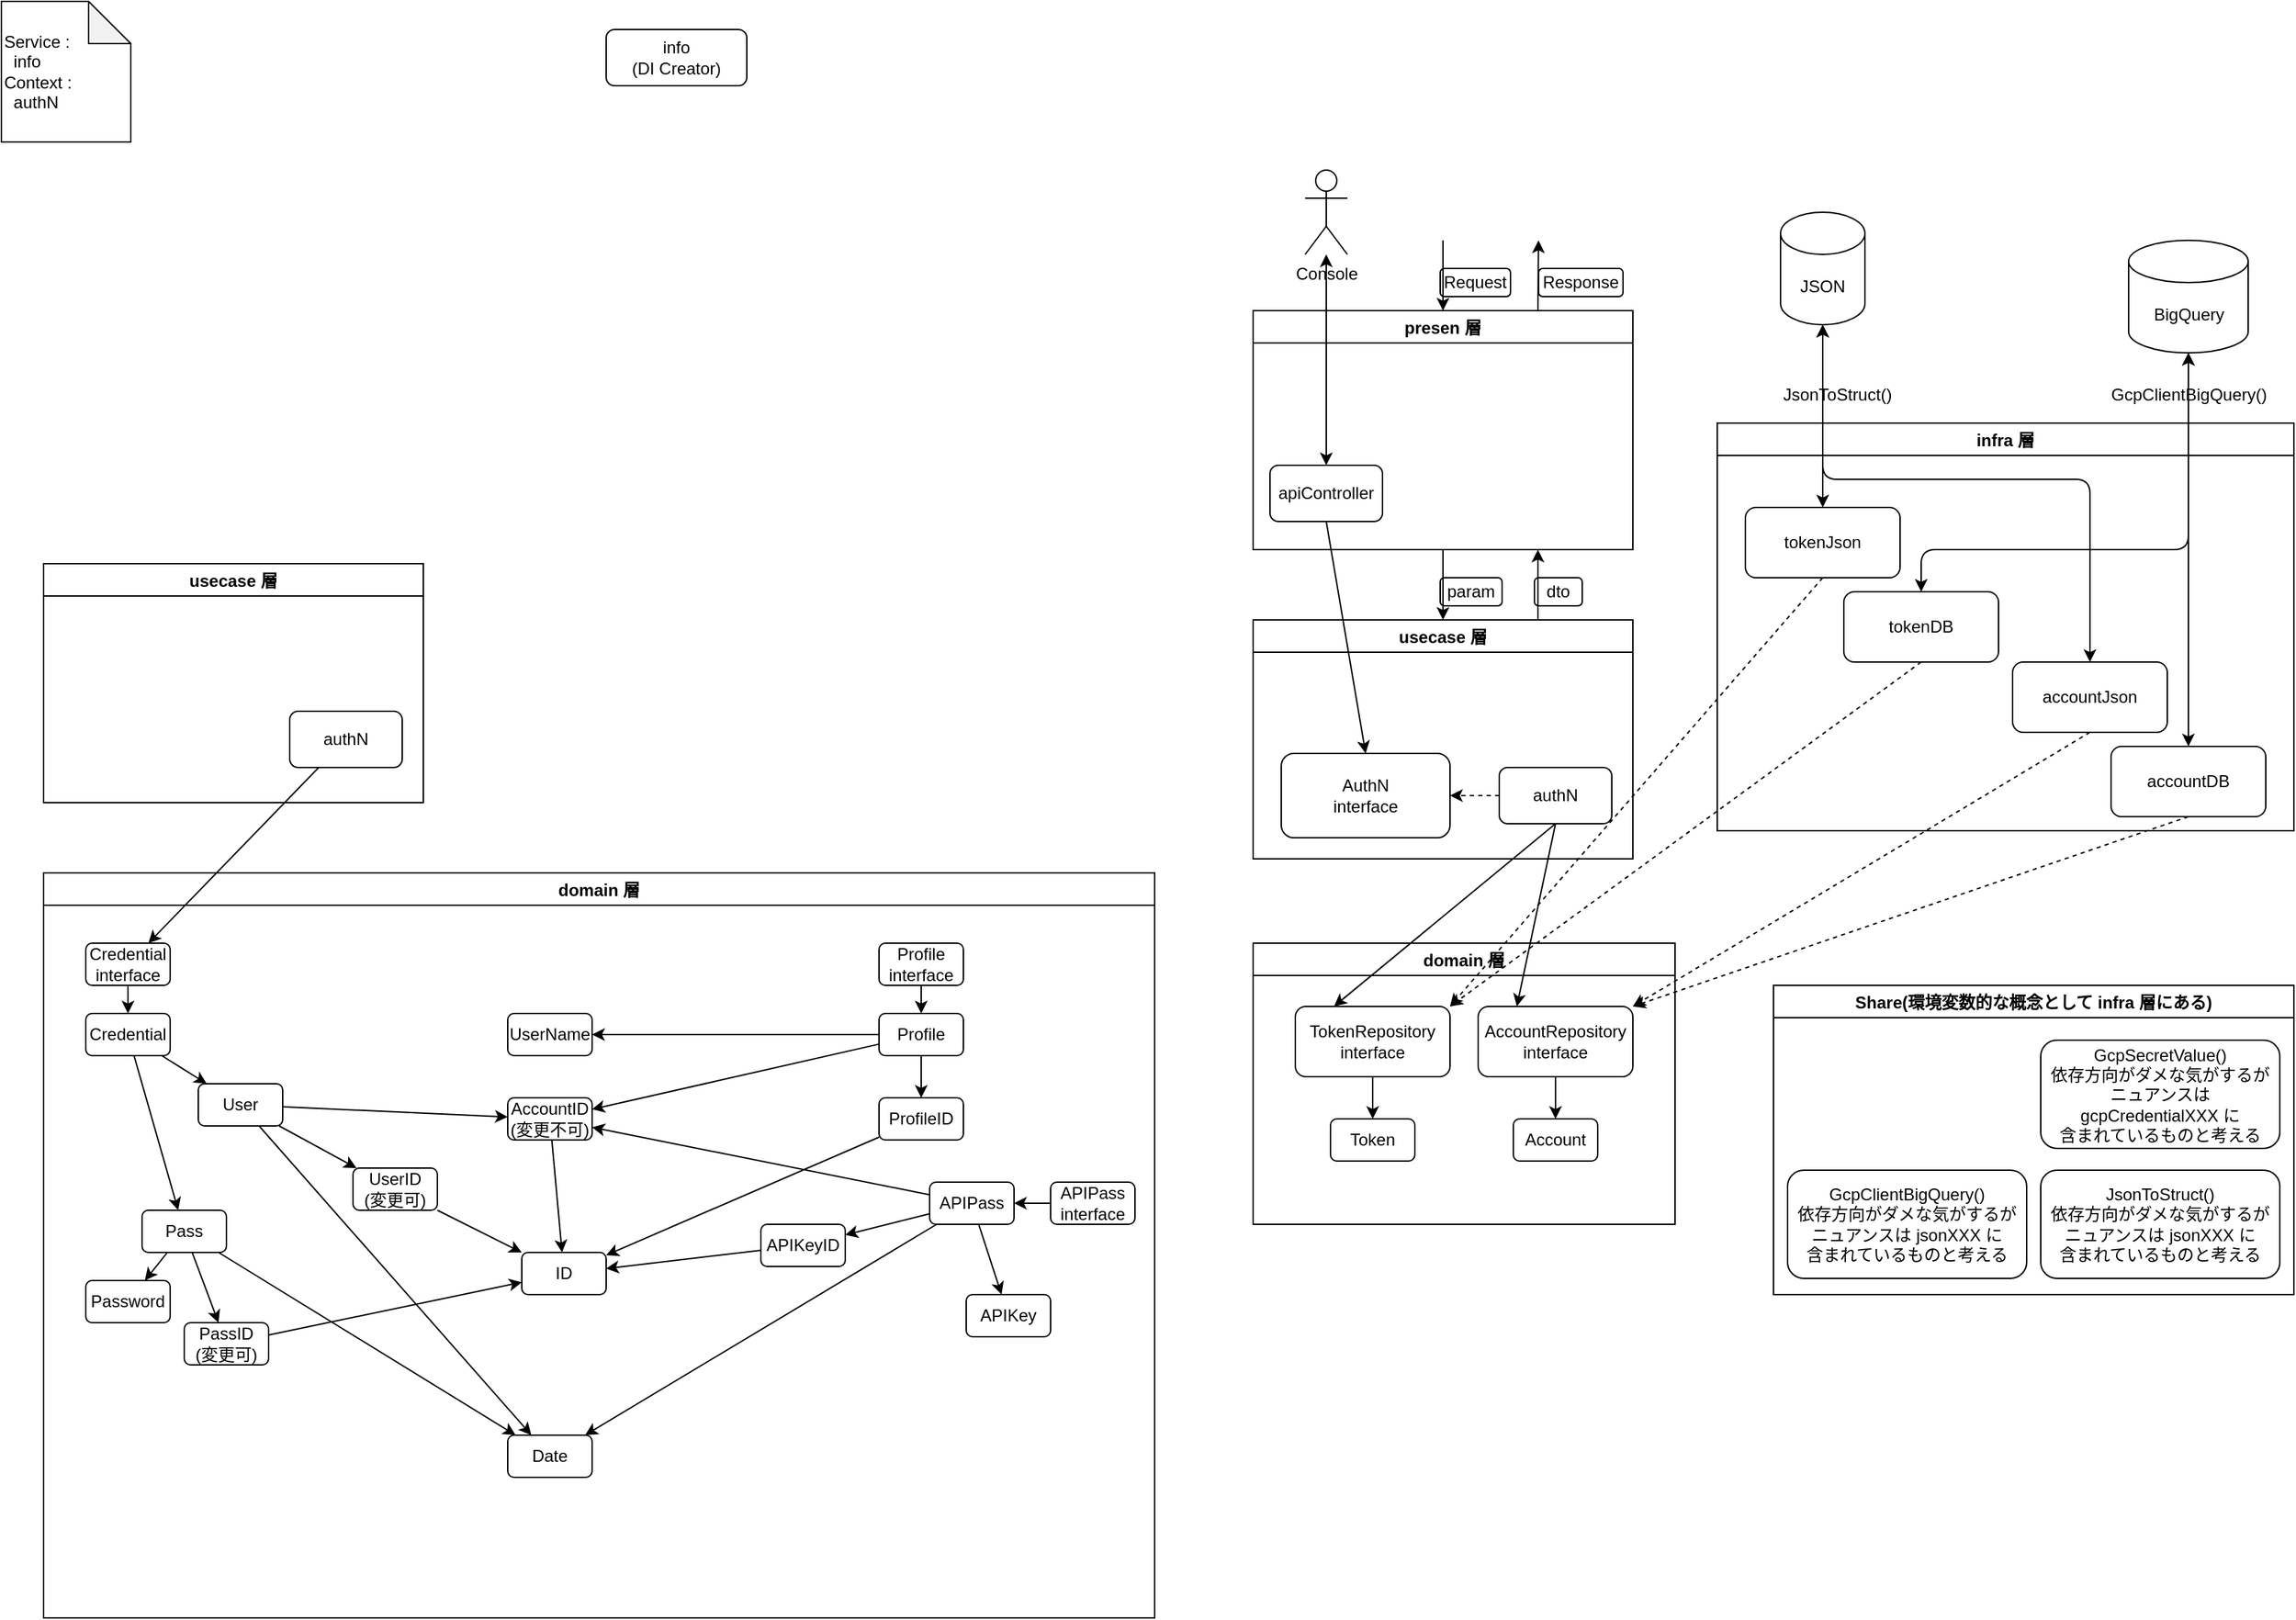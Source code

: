 <mxfile>
    <diagram id="52S8A5fsknrC7vzfv0PT" name="20230504">
        <mxGraphModel dx="1753" dy="1270" grid="1" gridSize="10" guides="1" tooltips="1" connect="1" arrows="1" fold="1" page="1" pageScale="1" pageWidth="827" pageHeight="1169" math="0" shadow="0">
            <root>
                <mxCell id="0"/>
                <mxCell id="1" parent="0"/>
                <mxCell id="35" value="Share(環境変数的な概念として infra 層にある)" style="swimlane;startSize=23;" parent="1" vertex="1">
                    <mxGeometry x="1260" y="700" width="370" height="220" as="geometry">
                        <mxRectangle x="16" y="37" width="70" height="23" as="alternateBounds"/>
                    </mxGeometry>
                </mxCell>
                <mxCell id="36" value="&lt;span&gt;GcpSecretValue()&lt;br&gt;依存方向がダメな気がするが&lt;br&gt;ニュアンスは gcpCredentialXXX に&lt;br&gt;含まれているものと考える&lt;br&gt;&lt;/span&gt;" style="rounded=1;whiteSpace=wrap;html=1;fillColor=none;" parent="35" vertex="1">
                    <mxGeometry x="190" y="39" width="170" height="77" as="geometry"/>
                </mxCell>
                <mxCell id="37" value="JsonToStruct()&lt;br&gt;&lt;span&gt;依存方向がダメな気がするが&lt;br&gt;ニュアンスは jsonXXX に&lt;br&gt;含まれているものと考える&lt;br&gt;&lt;/span&gt;" style="rounded=1;whiteSpace=wrap;html=1;fillColor=none;" parent="35" vertex="1">
                    <mxGeometry x="190" y="131.5" width="170" height="77" as="geometry"/>
                </mxCell>
                <mxCell id="54" value="GcpClientBigQuery()&lt;br&gt;&lt;span&gt;依存方向がダメな気がするが&lt;br&gt;ニュアンスは jsonXXX に&lt;br&gt;含まれているものと考える&lt;br&gt;&lt;/span&gt;" style="rounded=1;whiteSpace=wrap;html=1;fillColor=none;" parent="35" vertex="1">
                    <mxGeometry x="10" y="131.5" width="170" height="77" as="geometry"/>
                </mxCell>
                <mxCell id="2" value="Service :&lt;br&gt;&amp;nbsp; info&lt;br&gt;Context :&lt;br&gt;&amp;nbsp; authN" style="shape=note;whiteSpace=wrap;html=1;backgroundOutline=1;darkOpacity=0.05;fillColor=none;align=left;" parent="1" vertex="1">
                    <mxGeometry width="92" height="100" as="geometry"/>
                </mxCell>
                <mxCell id="74" style="edgeStyle=none;html=1;exitX=0.75;exitY=0;exitDx=0;exitDy=0;entryX=0.75;entryY=1;entryDx=0;entryDy=0;startArrow=none;startFill=0;" parent="1" source="3" target="8" edge="1">
                    <mxGeometry relative="1" as="geometry"/>
                </mxCell>
                <mxCell id="3" value="usecase 層" style="swimlane;fillColor=none;" parent="1" vertex="1">
                    <mxGeometry x="890" y="440" width="270" height="170" as="geometry">
                        <mxRectangle x="-40" y="-220" width="100" height="23" as="alternateBounds"/>
                    </mxGeometry>
                </mxCell>
                <mxCell id="45" value="AuthN&lt;br&gt;interface" style="rounded=1;whiteSpace=wrap;html=1;fillColor=none;" parent="3" vertex="1">
                    <mxGeometry x="20" y="95" width="120" height="60" as="geometry"/>
                </mxCell>
                <mxCell id="47" style="edgeStyle=none;html=1;exitX=0;exitY=0.5;exitDx=0;exitDy=0;entryX=1;entryY=0.5;entryDx=0;entryDy=0;dashed=1;" parent="3" source="44" target="45" edge="1">
                    <mxGeometry relative="1" as="geometry"/>
                </mxCell>
                <mxCell id="44" value="authN" style="rounded=1;whiteSpace=wrap;html=1;fillColor=none;" parent="3" vertex="1">
                    <mxGeometry x="175" y="105" width="80" height="40" as="geometry"/>
                </mxCell>
                <mxCell id="7" value="domain 層" style="swimlane;fillColor=none;" parent="1" vertex="1">
                    <mxGeometry x="890" y="670" width="300" height="200" as="geometry">
                        <mxRectangle x="-40" y="-220" width="100" height="23" as="alternateBounds"/>
                    </mxGeometry>
                </mxCell>
                <mxCell id="10" value="TokenRepository&lt;br&gt;interface" style="rounded=1;whiteSpace=wrap;html=1;fillColor=none;" parent="7" vertex="1">
                    <mxGeometry x="30" y="45" width="110" height="50" as="geometry"/>
                </mxCell>
                <mxCell id="11" value="Token" style="rounded=1;whiteSpace=wrap;html=1;fillColor=none;" parent="7" vertex="1">
                    <mxGeometry x="55" y="125" width="60" height="30" as="geometry"/>
                </mxCell>
                <mxCell id="15" style="edgeStyle=none;html=1;exitX=0.5;exitY=1;exitDx=0;exitDy=0;entryX=0.5;entryY=0;entryDx=0;entryDy=0;" parent="7" source="10" target="11" edge="1">
                    <mxGeometry relative="1" as="geometry"/>
                </mxCell>
                <mxCell id="12" value="AccountRepository&lt;br&gt;interface" style="rounded=1;whiteSpace=wrap;html=1;fillColor=none;" parent="7" vertex="1">
                    <mxGeometry x="160" y="45" width="110" height="50" as="geometry"/>
                </mxCell>
                <mxCell id="13" value="Account" style="rounded=1;whiteSpace=wrap;html=1;fillColor=none;" parent="7" vertex="1">
                    <mxGeometry x="185" y="125" width="60" height="30" as="geometry"/>
                </mxCell>
                <mxCell id="14" style="edgeStyle=none;html=1;exitX=0.5;exitY=1;exitDx=0;exitDy=0;entryX=0.5;entryY=0;entryDx=0;entryDy=0;" parent="7" source="12" target="13" edge="1">
                    <mxGeometry relative="1" as="geometry"/>
                </mxCell>
                <mxCell id="73" style="edgeStyle=none;html=1;exitX=0.5;exitY=1;exitDx=0;exitDy=0;entryX=0.5;entryY=0;entryDx=0;entryDy=0;startArrow=none;startFill=0;" parent="1" source="8" target="3" edge="1">
                    <mxGeometry relative="1" as="geometry"/>
                </mxCell>
                <mxCell id="76" style="edgeStyle=none;html=1;exitX=0.75;exitY=0;exitDx=0;exitDy=0;startArrow=none;startFill=0;" parent="1" source="8" edge="1">
                    <mxGeometry relative="1" as="geometry">
                        <mxPoint x="1092.909" y="170" as="targetPoint"/>
                    </mxGeometry>
                </mxCell>
                <mxCell id="8" value="presen 層" style="swimlane;fillColor=none;startSize=23;" parent="1" vertex="1">
                    <mxGeometry x="890" y="220" width="270" height="170" as="geometry">
                        <mxRectangle x="-40" y="-220" width="100" height="23" as="alternateBounds"/>
                    </mxGeometry>
                </mxCell>
                <mxCell id="60" value="&lt;span&gt;apiController&lt;/span&gt;" style="rounded=1;whiteSpace=wrap;html=1;fillColor=none;" parent="8" vertex="1">
                    <mxGeometry x="12" y="110" width="80" height="40" as="geometry"/>
                </mxCell>
                <mxCell id="9" value="infra 層" style="swimlane;fillColor=none;" parent="1" vertex="1">
                    <mxGeometry x="1220" y="300" width="410" height="290" as="geometry">
                        <mxRectangle x="-40" y="-220" width="100" height="23" as="alternateBounds"/>
                    </mxGeometry>
                </mxCell>
                <mxCell id="19" value="accountJson" style="rounded=1;whiteSpace=wrap;html=1;fillColor=none;" parent="9" vertex="1">
                    <mxGeometry x="210" y="170" width="110" height="50" as="geometry"/>
                </mxCell>
                <mxCell id="20" value="accountDB" style="rounded=1;whiteSpace=wrap;html=1;fillColor=none;" parent="9" vertex="1">
                    <mxGeometry x="280" y="230" width="110" height="50" as="geometry"/>
                </mxCell>
                <mxCell id="21" value="tokenJson" style="rounded=1;whiteSpace=wrap;html=1;fillColor=none;" parent="9" vertex="1">
                    <mxGeometry x="20" y="60" width="110" height="50" as="geometry"/>
                </mxCell>
                <mxCell id="22" value="tokenDB" style="rounded=1;whiteSpace=wrap;html=1;fillColor=none;" parent="9" vertex="1">
                    <mxGeometry x="90" y="120" width="110" height="50" as="geometry"/>
                </mxCell>
                <mxCell id="32" style="edgeStyle=orthogonalEdgeStyle;html=1;exitX=0.5;exitY=1;exitDx=0;exitDy=0;exitPerimeter=0;entryX=0.5;entryY=0;entryDx=0;entryDy=0;startArrow=classic;startFill=1;" parent="1" source="17" target="21" edge="1">
                    <mxGeometry relative="1" as="geometry">
                        <Array as="points">
                            <mxPoint x="1295" y="230"/>
                            <mxPoint x="1295" y="360"/>
                        </Array>
                    </mxGeometry>
                </mxCell>
                <mxCell id="33" style="edgeStyle=orthogonalEdgeStyle;html=1;exitX=0.5;exitY=1;exitDx=0;exitDy=0;exitPerimeter=0;entryX=0.5;entryY=0;entryDx=0;entryDy=0;startArrow=classic;startFill=1;" parent="1" source="17" target="19" edge="1">
                    <mxGeometry relative="1" as="geometry">
                        <Array as="points">
                            <mxPoint x="1295" y="340"/>
                            <mxPoint x="1485" y="340"/>
                        </Array>
                    </mxGeometry>
                </mxCell>
                <mxCell id="17" value="JSON" style="shape=cylinder3;whiteSpace=wrap;html=1;boundedLbl=1;backgroundOutline=1;size=15;fillColor=none;" parent="1" vertex="1">
                    <mxGeometry x="1265" y="150" width="60" height="80" as="geometry"/>
                </mxCell>
                <mxCell id="30" style="edgeStyle=orthogonalEdgeStyle;html=1;exitX=0.5;exitY=1;exitDx=0;exitDy=0;exitPerimeter=0;entryX=0.5;entryY=0;entryDx=0;entryDy=0;startArrow=classic;startFill=1;" parent="1" source="18" target="20" edge="1">
                    <mxGeometry relative="1" as="geometry">
                        <Array as="points">
                            <mxPoint x="1555" y="250"/>
                            <mxPoint x="1555" y="530"/>
                        </Array>
                    </mxGeometry>
                </mxCell>
                <mxCell id="31" style="edgeStyle=orthogonalEdgeStyle;html=1;exitX=0.5;exitY=1;exitDx=0;exitDy=0;exitPerimeter=0;entryX=0.5;entryY=0;entryDx=0;entryDy=0;startArrow=classic;startFill=1;" parent="1" source="18" target="22" edge="1">
                    <mxGeometry relative="1" as="geometry">
                        <Array as="points">
                            <mxPoint x="1555" y="390"/>
                            <mxPoint x="1365" y="390"/>
                        </Array>
                    </mxGeometry>
                </mxCell>
                <mxCell id="18" value="BigQuery" style="shape=cylinder3;whiteSpace=wrap;html=1;boundedLbl=1;backgroundOutline=1;size=15;fillColor=none;" parent="1" vertex="1">
                    <mxGeometry x="1512.5" y="170" width="85" height="80" as="geometry"/>
                </mxCell>
                <mxCell id="23" style="edgeStyle=none;html=1;exitX=0.5;exitY=1;exitDx=0;exitDy=0;entryX=1;entryY=0;entryDx=0;entryDy=0;dashed=1;" parent="1" source="21" target="10" edge="1">
                    <mxGeometry relative="1" as="geometry"/>
                </mxCell>
                <mxCell id="24" style="edgeStyle=none;html=1;exitX=0.5;exitY=1;exitDx=0;exitDy=0;entryX=1;entryY=0;entryDx=0;entryDy=0;dashed=1;" parent="1" source="22" target="10" edge="1">
                    <mxGeometry relative="1" as="geometry"/>
                </mxCell>
                <mxCell id="25" style="edgeStyle=none;html=1;exitX=0.5;exitY=1;exitDx=0;exitDy=0;entryX=1;entryY=0;entryDx=0;entryDy=0;dashed=1;" parent="1" source="19" target="12" edge="1">
                    <mxGeometry relative="1" as="geometry"/>
                </mxCell>
                <mxCell id="26" style="edgeStyle=none;html=1;exitX=0.5;exitY=1;exitDx=0;exitDy=0;entryX=1;entryY=0;entryDx=0;entryDy=0;dashed=1;" parent="1" source="20" target="12" edge="1">
                    <mxGeometry relative="1" as="geometry"/>
                </mxCell>
                <mxCell id="34" value="&lt;span style=&quot;font-size: 12px;&quot;&gt;JsonToStruct()&lt;/span&gt;" style="edgeLabel;html=1;align=center;verticalAlign=middle;resizable=0;points=[];labelBackgroundColor=none;" parent="1" vertex="1" connectable="0">
                    <mxGeometry x="1305" y="280.004" as="geometry"/>
                </mxCell>
                <mxCell id="48" style="edgeStyle=none;html=1;exitX=0.5;exitY=1;exitDx=0;exitDy=0;entryX=0.25;entryY=0;entryDx=0;entryDy=0;" parent="1" source="44" target="10" edge="1">
                    <mxGeometry relative="1" as="geometry"/>
                </mxCell>
                <mxCell id="49" style="edgeStyle=none;html=1;exitX=0.5;exitY=1;exitDx=0;exitDy=0;entryX=0.25;entryY=0;entryDx=0;entryDy=0;" parent="1" source="44" target="12" edge="1">
                    <mxGeometry relative="1" as="geometry"/>
                </mxCell>
                <mxCell id="56" value="&lt;span style=&quot;font-family: &amp;#34;helvetica&amp;#34;&quot;&gt;GcpClientBigQuery()&lt;/span&gt;" style="text;html=1;align=center;verticalAlign=middle;resizable=0;points=[];autosize=1;strokeColor=none;fillColor=none;" parent="1" vertex="1">
                    <mxGeometry x="1490" y="270" width="130" height="20" as="geometry"/>
                </mxCell>
                <mxCell id="61" style="edgeStyle=none;html=1;entryX=0.5;entryY=0;entryDx=0;entryDy=0;startArrow=classic;startFill=1;" parent="1" source="62" target="60" edge="1">
                    <mxGeometry relative="1" as="geometry">
                        <mxPoint x="874" y="303" as="targetPoint"/>
                        <mxPoint x="890" y="189" as="sourcePoint"/>
                    </mxGeometry>
                </mxCell>
                <mxCell id="62" value="Console" style="shape=umlActor;verticalLabelPosition=bottom;verticalAlign=top;html=1;outlineConnect=0;fillColor=none;" parent="1" vertex="1">
                    <mxGeometry x="927" y="120" width="30" height="60" as="geometry"/>
                </mxCell>
                <mxCell id="63" style="edgeStyle=none;html=1;exitX=0.5;exitY=1;exitDx=0;exitDy=0;entryX=0.5;entryY=0;entryDx=0;entryDy=0;startArrow=none;startFill=0;" parent="1" source="60" target="45" edge="1">
                    <mxGeometry relative="1" as="geometry"/>
                </mxCell>
                <mxCell id="64" value="&lt;span&gt;info&lt;br&gt;(DI Creator)&lt;br&gt;&lt;/span&gt;" style="rounded=1;whiteSpace=wrap;html=1;fillColor=none;" parent="1" vertex="1">
                    <mxGeometry x="430" y="20" width="100" height="40" as="geometry"/>
                </mxCell>
                <mxCell id="77" style="edgeStyle=none;html=1;entryX=0.5;entryY=0;entryDx=0;entryDy=0;startArrow=none;startFill=0;" parent="1" target="8" edge="1">
                    <mxGeometry relative="1" as="geometry">
                        <mxPoint x="1025" y="170" as="sourcePoint"/>
                        <mxPoint x="1010" y="140" as="targetPoint"/>
                    </mxGeometry>
                </mxCell>
                <mxCell id="78" value="dto" style="rounded=1;whiteSpace=wrap;html=1;fillColor=none;" parent="1" vertex="1">
                    <mxGeometry x="1090" y="410" width="34" height="20" as="geometry"/>
                </mxCell>
                <mxCell id="79" value="Request" style="rounded=1;whiteSpace=wrap;html=1;fillColor=none;" parent="1" vertex="1">
                    <mxGeometry x="1023" y="190" width="50" height="20" as="geometry"/>
                </mxCell>
                <mxCell id="81" value="Response" style="rounded=1;whiteSpace=wrap;html=1;fillColor=none;" parent="1" vertex="1">
                    <mxGeometry x="1093" y="190" width="60" height="20" as="geometry"/>
                </mxCell>
                <mxCell id="83" value="param" style="rounded=1;whiteSpace=wrap;html=1;fillColor=none;" parent="1" vertex="1">
                    <mxGeometry x="1023" y="410" width="44" height="20" as="geometry"/>
                </mxCell>
                <mxCell id="84" value="domain 層" style="swimlane;fillColor=none;" parent="1" vertex="1">
                    <mxGeometry x="30" y="620" width="790" height="530" as="geometry">
                        <mxRectangle x="-40" y="-220" width="100" height="23" as="alternateBounds"/>
                    </mxGeometry>
                </mxCell>
                <mxCell id="111" style="edgeStyle=none;html=1;" parent="84" source="91" target="93" edge="1">
                    <mxGeometry relative="1" as="geometry"/>
                </mxCell>
                <mxCell id="112" style="edgeStyle=none;html=1;" parent="84" source="91" target="92" edge="1">
                    <mxGeometry relative="1" as="geometry"/>
                </mxCell>
                <mxCell id="204" style="edgeStyle=none;html=1;" parent="84" source="91" target="187" edge="1">
                    <mxGeometry relative="1" as="geometry">
                        <mxPoint x="220" y="410" as="targetPoint"/>
                    </mxGeometry>
                </mxCell>
                <mxCell id="91" value="User" style="rounded=1;whiteSpace=wrap;html=1;fillColor=none;" parent="84" vertex="1">
                    <mxGeometry x="110" y="150" width="60" height="30" as="geometry"/>
                </mxCell>
                <mxCell id="104" style="edgeStyle=none;html=1;" parent="84" source="92" target="98" edge="1">
                    <mxGeometry relative="1" as="geometry"/>
                </mxCell>
                <mxCell id="92" value="UserID&lt;br&gt;(変更可)" style="rounded=1;whiteSpace=wrap;html=1;fillColor=none;" parent="84" vertex="1">
                    <mxGeometry x="220" y="210" width="60" height="30" as="geometry"/>
                </mxCell>
                <mxCell id="96" value="APIKey" style="rounded=1;whiteSpace=wrap;html=1;fillColor=none;" parent="84" vertex="1">
                    <mxGeometry x="656" y="300" width="60" height="30" as="geometry"/>
                </mxCell>
                <mxCell id="117" style="edgeStyle=none;html=1;" parent="84" source="97" target="91" edge="1">
                    <mxGeometry relative="1" as="geometry"/>
                </mxCell>
                <mxCell id="142" style="edgeStyle=none;html=1;" parent="84" source="97" target="101" edge="1">
                    <mxGeometry relative="1" as="geometry">
                        <mxPoint x="240" y="75" as="targetPoint"/>
                    </mxGeometry>
                </mxCell>
                <mxCell id="97" value="Credential" style="rounded=1;whiteSpace=wrap;html=1;fillColor=none;" parent="84" vertex="1">
                    <mxGeometry x="30" y="100" width="60" height="30" as="geometry"/>
                </mxCell>
                <mxCell id="98" value="ID" style="rounded=1;whiteSpace=wrap;html=1;fillColor=none;" parent="84" vertex="1">
                    <mxGeometry x="340" y="270" width="60" height="30" as="geometry"/>
                </mxCell>
                <mxCell id="121" style="edgeStyle=none;html=1;" parent="84" source="99" target="119" edge="1">
                    <mxGeometry relative="1" as="geometry"/>
                </mxCell>
                <mxCell id="122" style="edgeStyle=none;html=1;" parent="84" source="99" target="96" edge="1">
                    <mxGeometry relative="1" as="geometry"/>
                </mxCell>
                <mxCell id="123" style="edgeStyle=none;html=1;" parent="84" source="99" target="187" edge="1">
                    <mxGeometry relative="1" as="geometry">
                        <mxPoint x="220" y="410" as="targetPoint"/>
                    </mxGeometry>
                </mxCell>
                <mxCell id="147" style="edgeStyle=none;html=1;" parent="84" source="99" target="93" edge="1">
                    <mxGeometry relative="1" as="geometry"/>
                </mxCell>
                <mxCell id="99" value="APIPass" style="rounded=1;whiteSpace=wrap;html=1;fillColor=none;" parent="84" vertex="1">
                    <mxGeometry x="630" y="220" width="60" height="30" as="geometry"/>
                </mxCell>
                <mxCell id="108" style="edgeStyle=none;html=1;" parent="84" source="101" target="102" edge="1">
                    <mxGeometry relative="1" as="geometry"/>
                </mxCell>
                <mxCell id="109" style="edgeStyle=none;html=1;startArrow=none;" parent="84" source="101" target="187" edge="1">
                    <mxGeometry relative="1" as="geometry">
                        <mxPoint x="320" y="370" as="sourcePoint"/>
                        <mxPoint x="220" y="410" as="targetPoint"/>
                    </mxGeometry>
                </mxCell>
                <mxCell id="206" style="edgeStyle=none;html=1;" parent="84" source="101" target="205" edge="1">
                    <mxGeometry relative="1" as="geometry"/>
                </mxCell>
                <mxCell id="101" value="Pass" style="rounded=1;whiteSpace=wrap;html=1;fillColor=none;" parent="84" vertex="1">
                    <mxGeometry x="70" y="240" width="60" height="30" as="geometry"/>
                </mxCell>
                <mxCell id="102" value="Password" style="rounded=1;whiteSpace=wrap;html=1;fillColor=none;" parent="84" vertex="1">
                    <mxGeometry x="30" y="290" width="60" height="30" as="geometry"/>
                </mxCell>
                <mxCell id="105" style="edgeStyle=none;html=1;" parent="84" source="93" target="98" edge="1">
                    <mxGeometry relative="1" as="geometry">
                        <mxPoint x="160" y="450" as="targetPoint"/>
                    </mxGeometry>
                </mxCell>
                <mxCell id="113" value="UserName" style="rounded=1;whiteSpace=wrap;html=1;fillColor=none;" parent="84" vertex="1">
                    <mxGeometry x="330" y="100" width="60" height="30" as="geometry"/>
                </mxCell>
                <mxCell id="120" style="edgeStyle=none;html=1;" parent="84" source="119" target="98" edge="1">
                    <mxGeometry relative="1" as="geometry"/>
                </mxCell>
                <mxCell id="119" value="APIKeyID" style="rounded=1;whiteSpace=wrap;html=1;fillColor=none;" parent="84" vertex="1">
                    <mxGeometry x="510" y="250" width="60" height="30" as="geometry"/>
                </mxCell>
                <mxCell id="137" style="edgeStyle=none;html=1;" parent="84" source="134" target="135" edge="1">
                    <mxGeometry relative="1" as="geometry"/>
                </mxCell>
                <mxCell id="139" style="edgeStyle=none;html=1;" parent="84" source="134" target="93" edge="1">
                    <mxGeometry relative="1" as="geometry"/>
                </mxCell>
                <mxCell id="203" style="edgeStyle=none;html=1;" parent="84" source="134" target="113" edge="1">
                    <mxGeometry relative="1" as="geometry"/>
                </mxCell>
                <mxCell id="134" value="Profile" style="rounded=1;whiteSpace=wrap;html=1;fillColor=none;" parent="84" vertex="1">
                    <mxGeometry x="594" y="100" width="60" height="30" as="geometry"/>
                </mxCell>
                <mxCell id="136" style="edgeStyle=none;html=1;" parent="84" source="135" target="98" edge="1">
                    <mxGeometry relative="1" as="geometry"/>
                </mxCell>
                <mxCell id="135" value="ProfileID" style="rounded=1;whiteSpace=wrap;html=1;fillColor=none;" parent="84" vertex="1">
                    <mxGeometry x="594" y="160" width="60" height="30" as="geometry"/>
                </mxCell>
                <mxCell id="187" value="Date" style="rounded=1;whiteSpace=wrap;html=1;fillColor=none;" parent="84" vertex="1">
                    <mxGeometry x="330" y="400" width="60" height="30" as="geometry"/>
                </mxCell>
                <mxCell id="198" style="edgeStyle=none;html=1;" parent="84" source="190" target="97" edge="1">
                    <mxGeometry relative="1" as="geometry"/>
                </mxCell>
                <mxCell id="190" value="Credential&lt;br&gt;interface" style="rounded=1;whiteSpace=wrap;html=1;fillColor=none;" parent="84" vertex="1">
                    <mxGeometry x="30" y="50" width="60" height="30" as="geometry"/>
                </mxCell>
                <mxCell id="194" style="edgeStyle=none;html=1;" parent="84" source="193" target="99" edge="1">
                    <mxGeometry relative="1" as="geometry"/>
                </mxCell>
                <mxCell id="193" value="APIPass&lt;br&gt;interface" style="rounded=1;whiteSpace=wrap;html=1;fillColor=none;" parent="84" vertex="1">
                    <mxGeometry x="716" y="220" width="60" height="30" as="geometry"/>
                </mxCell>
                <mxCell id="197" style="edgeStyle=none;html=1;" parent="84" source="196" target="134" edge="1">
                    <mxGeometry relative="1" as="geometry"/>
                </mxCell>
                <mxCell id="196" value="Profile&lt;br&gt;interface" style="rounded=1;whiteSpace=wrap;html=1;fillColor=none;" parent="84" vertex="1">
                    <mxGeometry x="594" y="50" width="60" height="30" as="geometry"/>
                </mxCell>
                <mxCell id="93" value="AccountID&lt;br&gt;(変更不可)" style="rounded=1;whiteSpace=wrap;html=1;fillColor=none;" parent="84" vertex="1">
                    <mxGeometry x="330" y="160" width="60" height="30" as="geometry"/>
                </mxCell>
                <mxCell id="207" style="edgeStyle=none;html=1;" parent="84" source="205" target="98" edge="1">
                    <mxGeometry relative="1" as="geometry"/>
                </mxCell>
                <mxCell id="205" value="PassID&lt;br&gt;(変更可)" style="rounded=1;whiteSpace=wrap;html=1;fillColor=none;" parent="84" vertex="1">
                    <mxGeometry x="100" y="320" width="60" height="30" as="geometry"/>
                </mxCell>
                <mxCell id="130" value="usecase 層" style="swimlane;fillColor=none;" parent="1" vertex="1">
                    <mxGeometry x="30" y="400" width="270" height="170" as="geometry">
                        <mxRectangle x="-40" y="-220" width="100" height="23" as="alternateBounds"/>
                    </mxGeometry>
                </mxCell>
                <mxCell id="133" value="authN" style="rounded=1;whiteSpace=wrap;html=1;fillColor=none;" parent="130" vertex="1">
                    <mxGeometry x="175" y="105" width="80" height="40" as="geometry"/>
                </mxCell>
                <mxCell id="192" style="edgeStyle=none;html=1;" parent="1" source="133" target="190" edge="1">
                    <mxGeometry relative="1" as="geometry"/>
                </mxCell>
            </root>
        </mxGraphModel>
    </diagram>
</mxfile>
